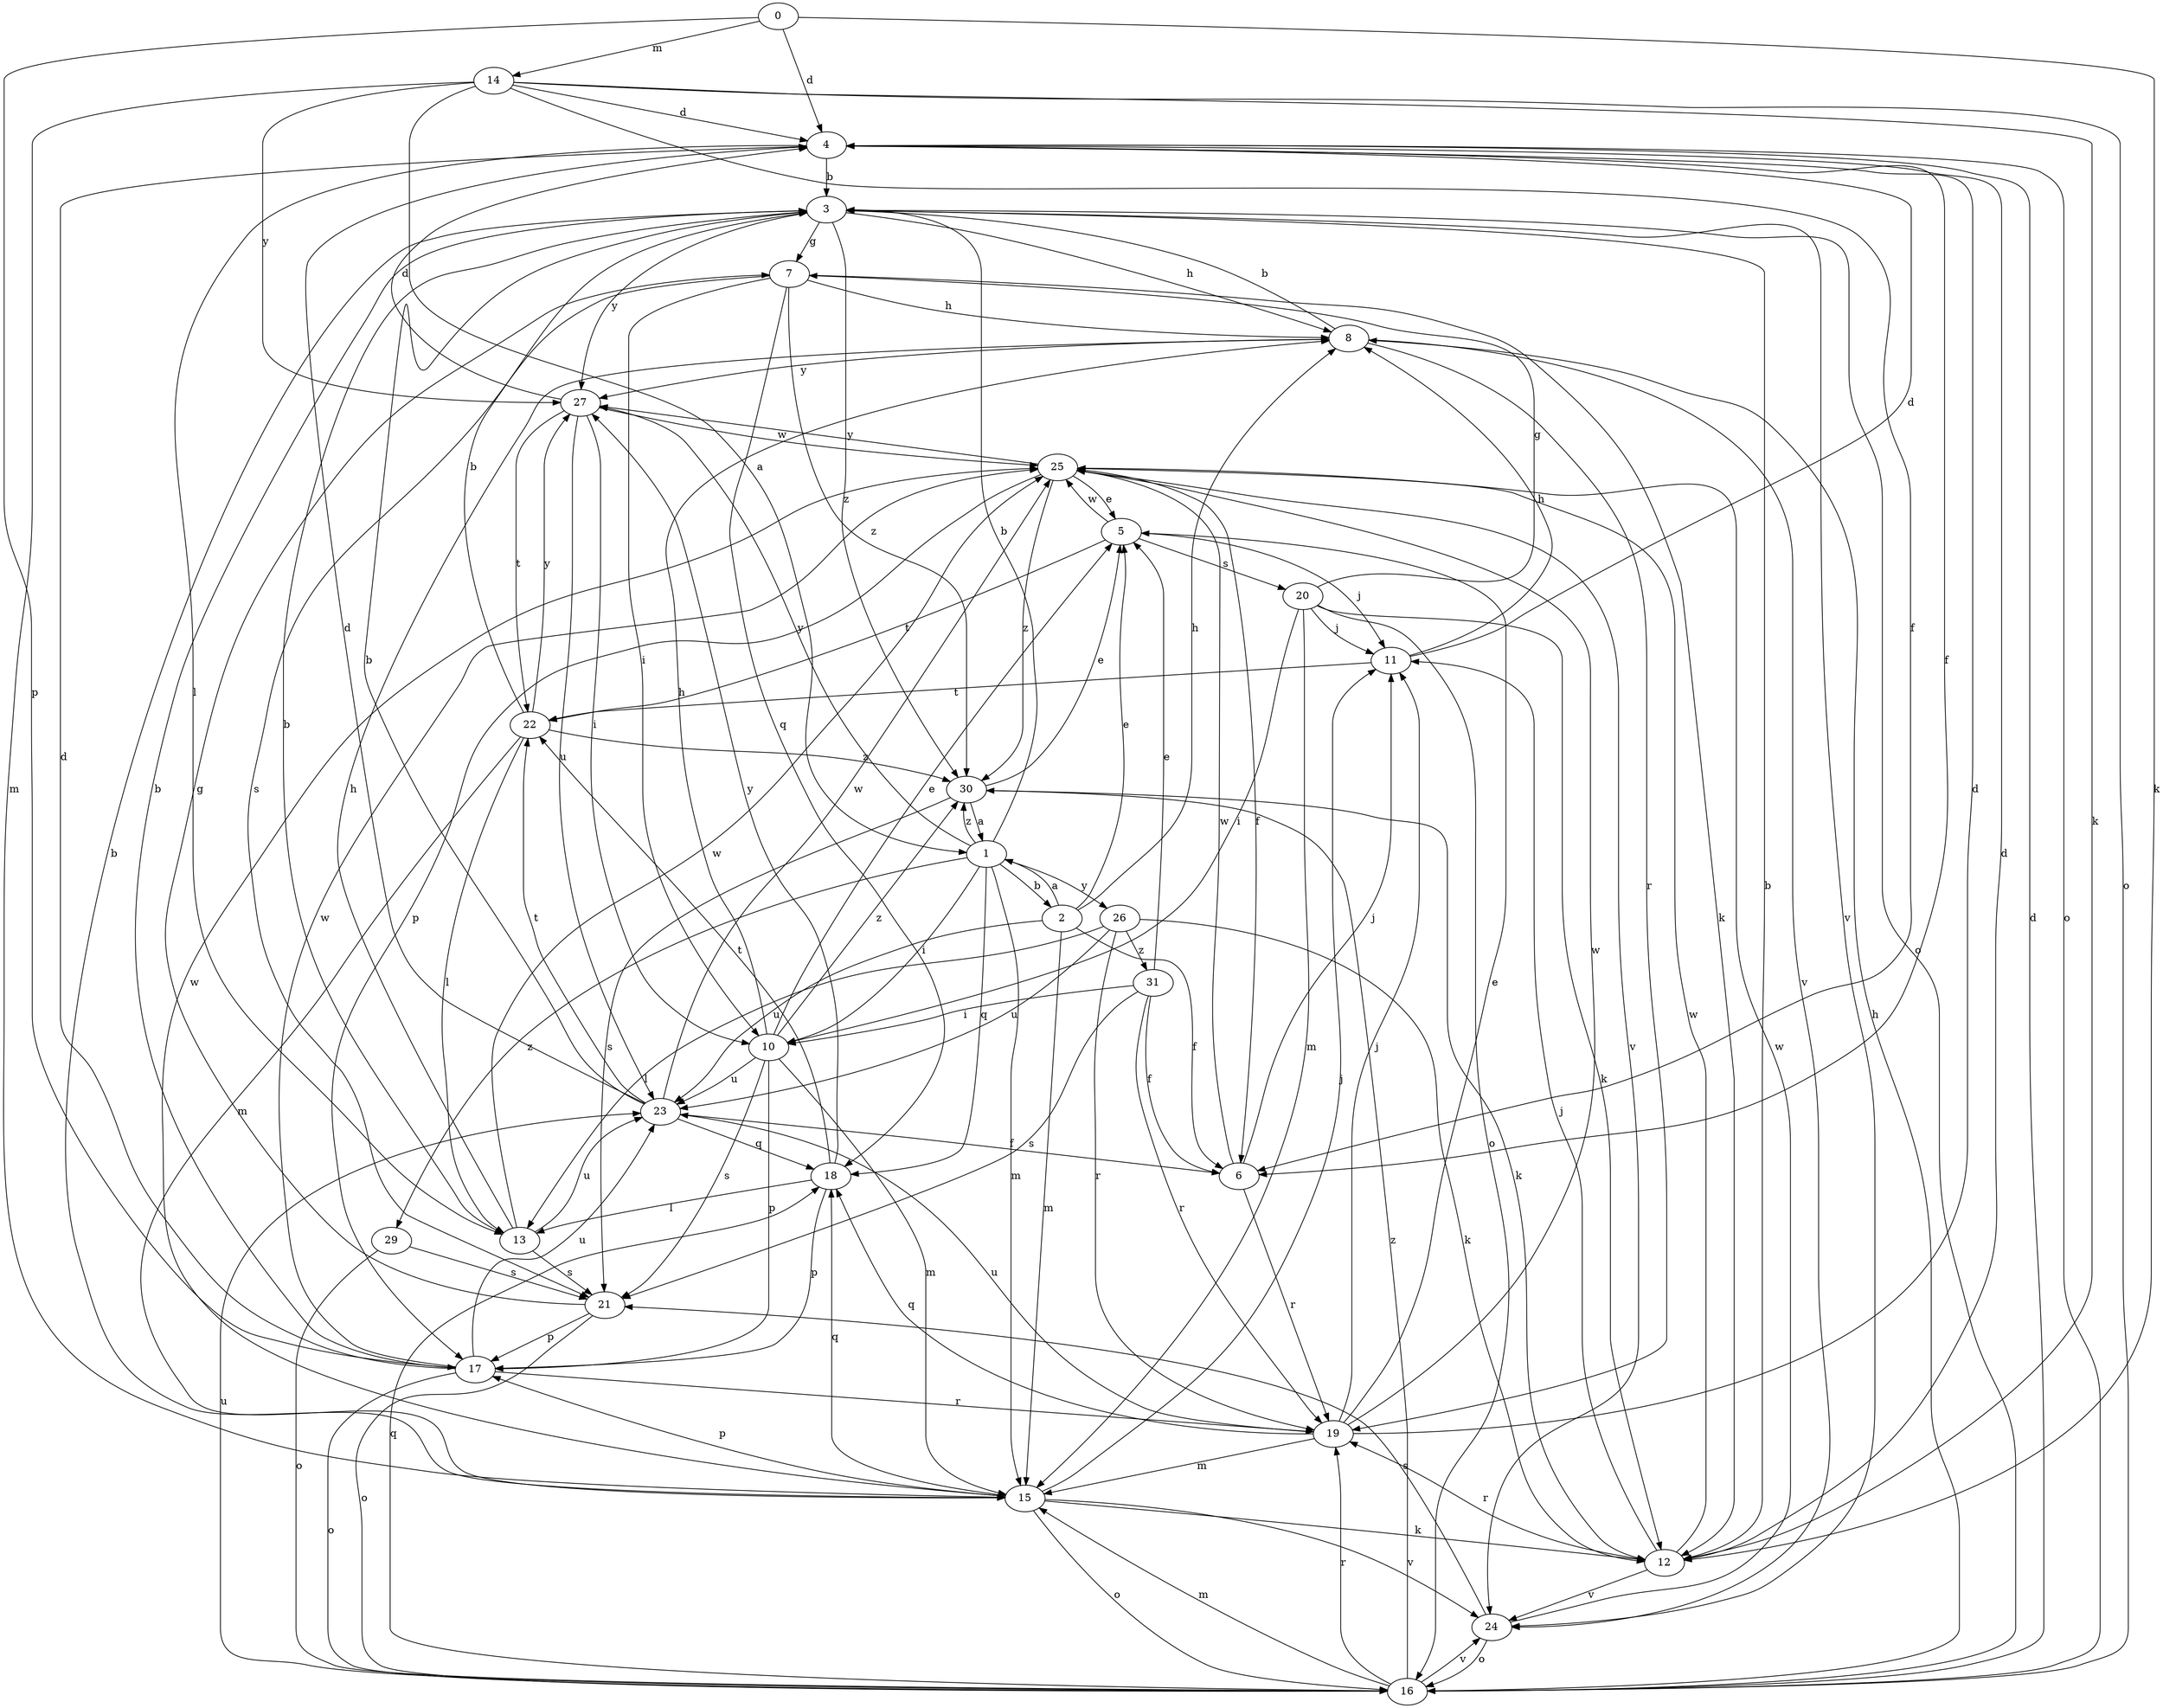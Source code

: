 strict digraph  {
0;
1;
2;
3;
4;
5;
6;
7;
8;
10;
11;
12;
13;
14;
15;
16;
17;
18;
19;
20;
21;
22;
23;
24;
25;
26;
27;
29;
30;
31;
0 -> 4  [label=d];
0 -> 12  [label=k];
0 -> 14  [label=m];
0 -> 17  [label=p];
1 -> 2  [label=b];
1 -> 3  [label=b];
1 -> 10  [label=i];
1 -> 15  [label=m];
1 -> 18  [label=q];
1 -> 26  [label=y];
1 -> 27  [label=y];
1 -> 29  [label=z];
1 -> 30  [label=z];
2 -> 1  [label=a];
2 -> 5  [label=e];
2 -> 6  [label=f];
2 -> 8  [label=h];
2 -> 15  [label=m];
2 -> 23  [label=u];
3 -> 7  [label=g];
3 -> 8  [label=h];
3 -> 16  [label=o];
3 -> 24  [label=v];
3 -> 27  [label=y];
3 -> 30  [label=z];
4 -> 3  [label=b];
4 -> 6  [label=f];
4 -> 13  [label=l];
4 -> 16  [label=o];
5 -> 11  [label=j];
5 -> 20  [label=s];
5 -> 22  [label=t];
5 -> 25  [label=w];
6 -> 11  [label=j];
6 -> 19  [label=r];
6 -> 25  [label=w];
7 -> 8  [label=h];
7 -> 10  [label=i];
7 -> 12  [label=k];
7 -> 18  [label=q];
7 -> 21  [label=s];
7 -> 30  [label=z];
8 -> 3  [label=b];
8 -> 19  [label=r];
8 -> 24  [label=v];
8 -> 27  [label=y];
10 -> 5  [label=e];
10 -> 8  [label=h];
10 -> 15  [label=m];
10 -> 17  [label=p];
10 -> 21  [label=s];
10 -> 23  [label=u];
10 -> 30  [label=z];
11 -> 4  [label=d];
11 -> 8  [label=h];
11 -> 22  [label=t];
12 -> 3  [label=b];
12 -> 4  [label=d];
12 -> 11  [label=j];
12 -> 19  [label=r];
12 -> 24  [label=v];
12 -> 25  [label=w];
13 -> 3  [label=b];
13 -> 8  [label=h];
13 -> 21  [label=s];
13 -> 23  [label=u];
13 -> 25  [label=w];
14 -> 1  [label=a];
14 -> 4  [label=d];
14 -> 6  [label=f];
14 -> 12  [label=k];
14 -> 15  [label=m];
14 -> 16  [label=o];
14 -> 27  [label=y];
15 -> 3  [label=b];
15 -> 11  [label=j];
15 -> 12  [label=k];
15 -> 16  [label=o];
15 -> 17  [label=p];
15 -> 18  [label=q];
15 -> 24  [label=v];
15 -> 25  [label=w];
16 -> 4  [label=d];
16 -> 8  [label=h];
16 -> 15  [label=m];
16 -> 18  [label=q];
16 -> 19  [label=r];
16 -> 23  [label=u];
16 -> 24  [label=v];
16 -> 30  [label=z];
17 -> 3  [label=b];
17 -> 4  [label=d];
17 -> 16  [label=o];
17 -> 19  [label=r];
17 -> 23  [label=u];
17 -> 25  [label=w];
18 -> 13  [label=l];
18 -> 17  [label=p];
18 -> 22  [label=t];
18 -> 27  [label=y];
19 -> 4  [label=d];
19 -> 5  [label=e];
19 -> 11  [label=j];
19 -> 15  [label=m];
19 -> 18  [label=q];
19 -> 23  [label=u];
19 -> 25  [label=w];
20 -> 7  [label=g];
20 -> 10  [label=i];
20 -> 11  [label=j];
20 -> 12  [label=k];
20 -> 15  [label=m];
20 -> 16  [label=o];
21 -> 7  [label=g];
21 -> 16  [label=o];
21 -> 17  [label=p];
22 -> 3  [label=b];
22 -> 13  [label=l];
22 -> 15  [label=m];
22 -> 27  [label=y];
22 -> 30  [label=z];
23 -> 3  [label=b];
23 -> 4  [label=d];
23 -> 6  [label=f];
23 -> 18  [label=q];
23 -> 22  [label=t];
23 -> 25  [label=w];
24 -> 16  [label=o];
24 -> 21  [label=s];
24 -> 25  [label=w];
25 -> 5  [label=e];
25 -> 6  [label=f];
25 -> 17  [label=p];
25 -> 24  [label=v];
25 -> 27  [label=y];
25 -> 30  [label=z];
26 -> 12  [label=k];
26 -> 13  [label=l];
26 -> 19  [label=r];
26 -> 23  [label=u];
26 -> 31  [label=z];
27 -> 4  [label=d];
27 -> 10  [label=i];
27 -> 22  [label=t];
27 -> 23  [label=u];
27 -> 25  [label=w];
29 -> 16  [label=o];
29 -> 21  [label=s];
30 -> 1  [label=a];
30 -> 5  [label=e];
30 -> 12  [label=k];
30 -> 21  [label=s];
31 -> 5  [label=e];
31 -> 6  [label=f];
31 -> 10  [label=i];
31 -> 19  [label=r];
31 -> 21  [label=s];
}
